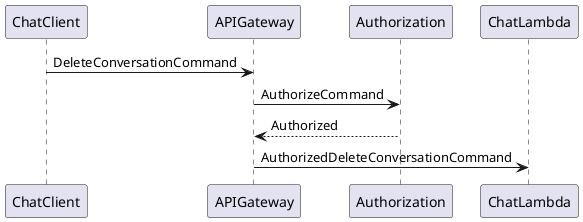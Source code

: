 @startuml
ChatClient -> APIGateway : DeleteConversationCommand
APIGateway -> Authorization : AuthorizeCommand
Authorization --> APIGateway : Authorized
APIGateway -> ChatLambda : AuthorizedDeleteConversationCommand
@enduml
